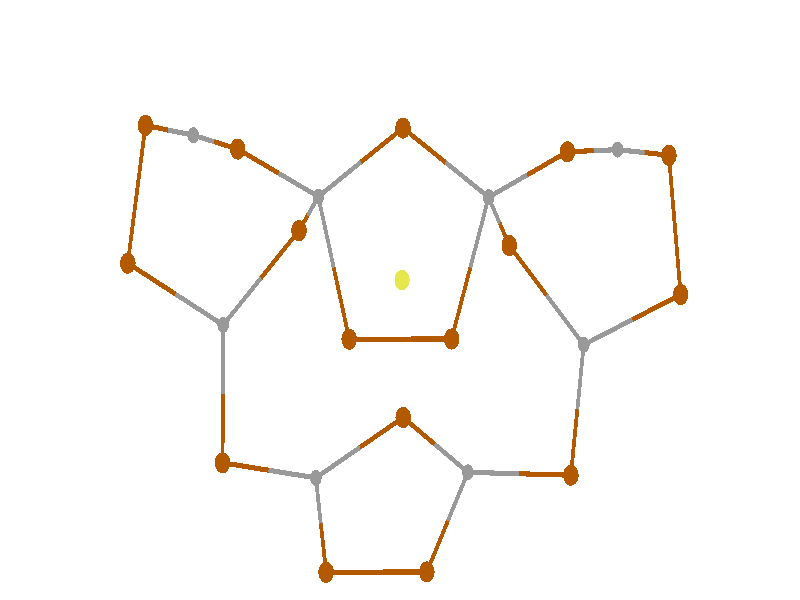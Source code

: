 // 
// Molecular graphics export from VMD 1.9.1
// http://www.ks.uiuc.edu/Research/vmd/
// Requires POV-Ray 3.5 or later
// 
// POV 3.x input script : E:/Users/Kevin Reiter/Documents/GitHub/promotion/daten/porph/ce.pov 
// try povray +W1920 +H1057 -IE:/Users/Kevin Reiter/Documents/GitHub/promotion/daten/porph/ce.pov -OE:/Users/Kevin Reiter/Documents/GitHub/promotion/daten/porph/ce.pov.tga +P +X +A +FT +C
#if (version < 3.5) 
#error "VMD POV3DisplayDevice has been compiled for POV-Ray 3.5 or above.\nPlease upgrade POV-Ray or recompile VMD."
#end 
#declare VMD_clip_on=array[3] {0, 0, 0};
#declare VMD_clip=array[3];
#declare VMD_scaledclip=array[3];
#declare VMD_line_width=0.0020;
#macro VMDC ( C1 )
  texture { pigment { rgbt C1 }}
#end
#macro VMD_point (P1, R1, C1)
  #local T = texture { finish { ambient 1.0 diffuse 0.0 phong 0.0 specular 0.0 } pigment { C1 } }
  #if(VMD_clip_on[2])
  intersection {
    sphere {P1, R1 texture {T} #if(VMD_clip_on[1]) clipped_by {VMD_clip[1]} #end no_shadow}
    VMD_clip[2]
  }
  #else
  sphere {P1, R1 texture {T} #if(VMD_clip_on[1]) clipped_by {VMD_clip[1]} #end no_shadow}
  #end
#end
#macro VMD_line (P1, P2, C1)
  #local T = texture { finish { ambient 1.0 diffuse 0.0 phong 0.0 specular 0.0 } pigment { C1 } }
  #if(VMD_clip_on[2])
  intersection {
    cylinder {P1, P2, VMD_line_width texture {T} #if(VMD_clip_on[1]) clipped_by {VMD_clip[1]} #end no_shadow}
    VMD_clip[2]
  }
  #else
  cylinder {P1, P2, VMD_line_width texture {T} #if(VMD_clip_on[1]) clipped_by {VMD_clip[1]} #end no_shadow}
  #end
#end
#macro VMD_sphere (P1, R1, C1)
  #local T = texture { pigment { C1 } }
  #if(VMD_clip_on[2])
  intersection {
    sphere {P1, R1 texture {T} #if(VMD_clip_on[1]) clipped_by {VMD_clip[1]} #end no_shadow}
    VMD_clip[2]
  }
  #else
  sphere {P1, R1 texture {T} #if(VMD_clip_on[1]) clipped_by {VMD_clip[1]} #end no_shadow}
  #end
#end
#macro VMD_cylinder (P1, P2, R1, C1, O1)
  #local T = texture { pigment { C1 } }
  #if(VMD_clip_on[2])
  intersection {
    cylinder {P1, P2, R1 #if(O1) open #end texture {T} #if(VMD_clip_on[1]) clipped_by {VMD_clip[1]} #end no_shadow}
    VMD_clip[2]
  }
  #else
  cylinder {P1, P2, R1 #if(O1) open #end texture {T} #if(VMD_clip_on[1]) clipped_by {VMD_clip[1]} #end no_shadow}
  #end
#end
#macro VMD_cone (P1, P2, R1, C1)
  #local T = texture { pigment { C1 } }
  #if(VMD_clip_on[2])
  intersection {
    cone {P1, R1, P2, VMD_line_width texture {T} #if(VMD_clip_on[1]) clipped_by {VMD_clip[1]} #end no_shadow}
    VMD_clip[2]
  }
  #else
  cone {P1, R1, P2, VMD_line_width texture {T} #if(VMD_clip_on[1]) clipped_by {VMD_clip[1]} #end no_shadow}
  #end
#end
#macro VMD_triangle (P1, P2, P3, N1, N2, N3, C1)
  #local T = texture { pigment { C1 } }
  smooth_triangle {P1, N1, P2, N2, P3, N3 texture {T} #if(VMD_clip_on[1]) clipped_by {VMD_clip[1]} #end no_shadow}
#end
#macro VMD_tricolor (P1, P2, P3, N1, N2, N3, C1, C2, C3)
  #local NX = P2-P1;
  #local NY = P3-P1;
  #local NZ = vcross(NX, NY);
  #local T = texture { pigment {
    average pigment_map {
      [1 gradient x color_map {[0 rgb 0] [1 C2*3]}]
      [1 gradient y color_map {[0 rgb 0] [1 C3*3]}]
      [1 gradient z color_map {[0 rgb 0] [1 C1*3]}]
    }
    matrix <1.01,0,1,0,1.01,1,0,0,1,-.002,-.002,-1>
    matrix <NX.x,NX.y,NX.z,NY.x,NY.y,NY.z,NZ.x,NZ.y,NZ.z,P1.x,P1.y,P1.z>
  } }
  smooth_triangle {P1, N1, P2, N2, P3, N3 texture {T} #if(VMD_clip_on[1]) clipped_by {VMD_clip[1]} #end no_shadow}
#end
camera {
  orthographic
  location <0.0000, 0.0000, -2.0000>
  look_at <0.0000, 0.0000, 2.0000>
  up <0.0000, 3.0000, 0.0000>
  right <5.4494, 0.0000, 0.0000>
}
light_source { 
  <-0.1000, 0.1000, -1.0000> 
  color rgb<1.000, 1.000, 1.000> 
  parallel 
  point_at <0.0, 0.0, 0.0> 
}
light_source { 
  <1.0000, 2.0000, -0.5000> 
  color rgb<1.000, 1.000, 1.000> 
  parallel 
  point_at <0.0, 0.0, 0.0> 
}
background {
  color rgb<1.000, 1.000, 1.000>
}
#default { texture {
 finish { ambient 0.000 diffuse 0.650 phong 0.1 phong_size 40.000 specular 0.500 }
} }
#declare VMD_line_width=0.0020;
// MoleculeID: 0 ReprID: 0 Beginning CPK
// MoleculeID: 0 ReprID: 0 Beginning VDW
VMD_sphere(<0.0144,0.0993,0.1090>,0.0510,rgbt<0.900,0.900,0.300,0.000>)
VMD_sphere(<0.4622,-0.8617,0.0089>,0.0395,rgbt<0.600,0.600,0.600,0.000>)
VMD_sphere(<1.1639,-0.8759,0.0329>,0.0526,rgbt<0.700,0.350,0.000,0.000>)
VMD_sphere(<0.1828,-1.3596,-0.4188>,0.0526,rgbt<0.700,0.350,0.000,0.000>)
VMD_sphere(<0.0218,-0.5874,0.5022>,0.0526,rgbt<0.700,0.350,0.000,0.000>)
VMD_sphere(<1.2516,-0.2238,0.2459>,0.0395,rgbt<0.600,0.600,0.600,0.000>)
VMD_sphere(<-0.5033,-1.3612,-0.2736>,0.0526,rgbt<0.700,0.350,0.000,0.000>)
VMD_sphere(<-0.5735,-0.8893,0.2485>,0.0395,rgbt<0.600,0.600,0.600,0.000>)
VMD_sphere(<1.9116,0.0272,0.3614>,0.0526,rgbt<0.700,0.350,0.000,0.000>)
VMD_sphere(<0.7440,0.2726,0.3361>,0.0526,rgbt<0.700,0.350,0.000,0.000>)
VMD_sphere(<1.8313,0.7238,0.4025>,0.0526,rgbt<0.700,0.350,0.000,0.000>)
VMD_sphere(<1.4821,0.7518,-0.1773>,0.0395,rgbt<0.600,0.600,0.600,0.000>)
VMD_sphere(<1.1403,0.7411,-0.7588>,0.0526,rgbt<0.700,0.350,0.000,0.000>)
VMD_sphere(<-1.2089,-0.8141,0.5329>,0.0526,rgbt<0.700,0.350,0.000,0.000>)
VMD_sphere(<0.6038,0.5139,-0.3756>,0.0395,rgbt<0.600,0.600,0.600,0.000>)
VMD_sphere(<-1.2042,-0.1251,0.4610>,0.0395,rgbt<0.600,0.600,0.600,0.000>)
VMD_sphere(<0.3517,-0.1950,-0.5440>,0.0526,rgbt<0.700,0.350,0.000,0.000>)
VMD_sphere(<0.0204,0.8598,-0.1398>,0.0526,rgbt<0.700,0.350,0.000,0.000>)
VMD_sphere(<-1.8542,0.1842,0.4954>,0.0526,rgbt<0.700,0.350,0.000,0.000>)
VMD_sphere(<-0.6879,0.3468,0.3533>,0.0526,rgbt<0.700,0.350,0.000,0.000>)
VMD_sphere(<-0.3462,-0.1958,-0.5288>,0.0526,rgbt<0.700,0.350,0.000,0.000>)
VMD_sphere(<-0.5564,0.5168,-0.3984>,0.0395,rgbt<0.600,0.600,0.600,0.000>)
VMD_sphere(<-1.7338,0.8729,0.4372>,0.0526,rgbt<0.700,0.350,0.000,0.000>)
VMD_sphere(<-1.4080,0.8240,-0.1559>,0.0395,rgbt<0.600,0.600,0.600,0.000>)
VMD_sphere(<-1.1054,0.7548,-0.7560>,0.0526,rgbt<0.700,0.350,0.000,0.000>)
VMD_cylinder(<0.462197,-0.861668,0.00890159>,<0.322518,-1.11064,-0.20496>0.0128,rgbt<0.600,0.600,0.600,0.000>,1)
VMD_cylinder(<0.462197,-0.861668,0.00890159>,<0.241985,-0.72453,0.255573>0.0128,rgbt<0.600,0.600,0.600,0.000>,1)
VMD_cylinder(<0.462197,-0.861668,0.00890159>,<0.813024,-0.868768,0.0209029>0.0128,rgbt<0.600,0.600,0.600,0.000>,1)
VMD_cylinder(<1.16385,-0.875869,0.0329042>,<1.20771,-0.549836,0.139398>0.0128,rgbt<0.700,0.350,0.000,0.000>,1)
VMD_cylinder(<1.16385,-0.875869,0.0329042>,<0.813024,-0.868768,0.0209029>0.0128,rgbt<0.700,0.350,0.000,0.000>,1)
VMD_cylinder(<0.182838,-1.35962,-0.418822>,<-0.160253,-1.36041,-0.346217>0.0128,rgbt<0.700,0.350,0.000,0.000>,1)
VMD_cylinder(<0.182838,-1.35962,-0.418822>,<0.322518,-1.11064,-0.20496>0.0128,rgbt<0.700,0.350,0.000,0.000>,1)
VMD_cylinder(<0.0217731,-0.587391,0.502245>,<-0.275867,-0.738338,0.375353>0.0128,rgbt<0.700,0.350,0.000,0.000>,1)
VMD_cylinder(<0.0217731,-0.587391,0.502245>,<0.241985,-0.72453,0.255573>0.0128,rgbt<0.700,0.350,0.000,0.000>,1)
VMD_cylinder(<1.25157,-0.223804,0.245892>,<0.997777,0.0244068,0.290989>0.0128,rgbt<0.600,0.600,0.600,0.000>,1)
VMD_cylinder(<1.25157,-0.223804,0.245892>,<1.20771,-0.549836,0.139398>0.0128,rgbt<0.600,0.600,0.600,0.000>,1)
VMD_cylinder(<1.25157,-0.223804,0.245892>,<1.5816,-0.0983179,0.30367>0.0128,rgbt<0.600,0.600,0.600,0.000>,1)
VMD_cylinder(<-0.503343,-1.36121,-0.273613>,<-0.538425,-1.12525,-0.0125758>0.0128,rgbt<0.700,0.350,0.000,0.000>,1)
VMD_cylinder(<-0.503343,-1.36121,-0.273613>,<-0.160253,-1.36041,-0.346217>0.0128,rgbt<0.700,0.350,0.000,0.000>,1)
VMD_cylinder(<-0.573507,-0.889284,0.248461>,<-0.275867,-0.738338,0.375353>0.0128,rgbt<0.600,0.600,0.600,0.000>,1)
VMD_cylinder(<-0.573507,-0.889284,0.248461>,<-0.538425,-1.12525,-0.0125758>0.0128,rgbt<0.600,0.600,0.600,0.000>,1)
VMD_cylinder(<-0.573507,-0.889284,0.248461>,<-0.891217,-0.851693,0.390661>0.0128,rgbt<0.600,0.600,0.600,0.000>,1)
VMD_cylinder(<1.91162,0.0271681,0.361449>,<1.5816,-0.0983179,0.30367>0.0128,rgbt<0.700,0.350,0.000,0.000>,1)
VMD_cylinder(<1.91162,0.0271681,0.361449>,<1.87149,0.375499,0.381998>0.0128,rgbt<0.700,0.350,0.000,0.000>,1)
VMD_cylinder(<0.743986,0.272617,0.336086>,<0.997777,0.0244068,0.290989>0.0128,rgbt<0.700,0.350,0.000,0.000>,1)
VMD_cylinder(<0.743986,0.272617,0.336086>,<0.67388,0.393245,-0.0197501>0.0128,rgbt<0.700,0.350,0.000,0.000>,1)
VMD_cylinder(<1.83135,0.723829,0.402548>,<1.65674,0.737803,0.112604>0.0128,rgbt<0.700,0.350,0.000,0.000>,1)
VMD_cylinder(<1.83135,0.723829,0.402548>,<1.87149,0.375499,0.381998>0.0128,rgbt<0.700,0.350,0.000,0.000>,1)
VMD_cylinder(<1.48213,0.751776,-0.17734>,<1.31121,0.746417,-0.468058>0.0128,rgbt<0.600,0.600,0.600,0.000>,1)
VMD_cylinder(<1.48213,0.751776,-0.17734>,<1.65674,0.737803,0.112604>0.0128,rgbt<0.600,0.600,0.600,0.000>,1)
VMD_cylinder(<1.14028,0.741058,-0.758775>,<0.872028,0.627466,-0.567181>0.0128,rgbt<0.700,0.350,0.000,0.000>,1)
VMD_cylinder(<1.14028,0.741058,-0.758775>,<1.31121,0.746417,-0.468058>0.0128,rgbt<0.700,0.350,0.000,0.000>,1)
VMD_cylinder(<-1.20893,-0.814102,0.53286>,<-0.891217,-0.851693,0.390661>0.0128,rgbt<0.700,0.350,0.000,0.000>,1)
VMD_cylinder(<-1.20893,-0.814102,0.53286>,<-1.20658,-0.469621,0.496922>0.0128,rgbt<0.700,0.350,0.000,0.000>,1)
VMD_cylinder(<0.603774,0.513874,-0.375587>,<0.312083,0.686845,-0.257705>0.0128,rgbt<0.600,0.600,0.600,0.000>,1)
VMD_cylinder(<0.603774,0.513874,-0.375587>,<0.477728,0.159455,-0.45981>0.0128,rgbt<0.600,0.600,0.600,0.000>,1)
VMD_cylinder(<0.603774,0.513874,-0.375587>,<0.67388,0.393245,-0.0197501>0.0128,rgbt<0.600,0.600,0.600,0.000>,1)
VMD_cylinder(<0.603774,0.513874,-0.375587>,<0.872028,0.627466,-0.567181>0.0128,rgbt<0.600,0.600,0.600,0.000>,1)
VMD_cylinder(<-1.20423,-0.125139,0.460983>,<-1.20658,-0.469621,0.496922>0.0128,rgbt<0.600,0.600,0.600,0.000>,1)
VMD_cylinder(<-1.20423,-0.125139,0.460983>,<-1.52924,0.0295211,0.478198>0.0128,rgbt<0.600,0.600,0.600,0.000>,1)
VMD_cylinder(<-1.20423,-0.125139,0.460983>,<-0.946083,0.110815,0.407137>0.0128,rgbt<0.600,0.600,0.600,0.000>,1)
VMD_cylinder(<0.351682,-0.194963,-0.544033>,<0.477728,0.159455,-0.45981>0.0128,rgbt<0.700,0.350,0.000,0.000>,1)
VMD_cylinder(<0.351682,-0.194963,-0.544033>,<0.00276265,-0.195386,-0.536427>0.0128,rgbt<0.700,0.350,0.000,0.000>,1)
VMD_cylinder(<0.0203924,0.859817,-0.139823>,<-0.267989,0.688319,-0.269118>0.0128,rgbt<0.700,0.350,0.000,0.000>,1)
VMD_cylinder(<0.0203924,0.859817,-0.139823>,<0.312083,0.686845,-0.257705>0.0128,rgbt<0.700,0.350,0.000,0.000>,1)
VMD_cylinder(<-1.85425,0.184182,0.495412>,<-1.52924,0.0295211,0.478198>0.0128,rgbt<0.700,0.350,0.000,0.000>,1)
VMD_cylinder(<-1.85425,0.184182,0.495412>,<-1.79403,0.528526,0.466294>0.0128,rgbt<0.700,0.350,0.000,0.000>,1)
VMD_cylinder(<-0.687933,0.346768,0.353292>,<-0.946083,0.110815,0.407137>0.0128,rgbt<0.700,0.350,0.000,0.000>,1)
VMD_cylinder(<-0.687933,0.346768,0.353292>,<-0.622151,0.431795,-0.0225611>0.0128,rgbt<0.700,0.350,0.000,0.000>,1)
VMD_cylinder(<-0.346156,-0.195809,-0.528821>,<-0.451263,0.160506,-0.463617>0.0128,rgbt<0.700,0.350,0.000,0.000>,1)
VMD_cylinder(<-0.346156,-0.195809,-0.528821>,<0.00276265,-0.195386,-0.536427>0.0128,rgbt<0.700,0.350,0.000,0.000>,1)
VMD_cylinder(<-0.55637,0.516821,-0.398414>,<-0.451263,0.160506,-0.463617>0.0128,rgbt<0.600,0.600,0.600,0.000>,1)
VMD_cylinder(<-0.55637,0.516821,-0.398414>,<-0.267989,0.688319,-0.269118>0.0128,rgbt<0.600,0.600,0.600,0.000>,1)
VMD_cylinder(<-0.55637,0.516821,-0.398414>,<-0.83088,0.63581,-0.57723>0.0128,rgbt<0.600,0.600,0.600,0.000>,1)
VMD_cylinder(<-0.55637,0.516821,-0.398414>,<-0.622151,0.431795,-0.0225611>0.0128,rgbt<0.600,0.600,0.600,0.000>,1)
VMD_cylinder(<-1.73382,0.87287,0.437177>,<-1.79403,0.528526,0.466294>0.0128,rgbt<0.700,0.350,0.000,0.000>,1)
VMD_cylinder(<-1.73382,0.87287,0.437177>,<-1.57089,0.848445,0.140614>0.0128,rgbt<0.700,0.350,0.000,0.000>,1)
VMD_cylinder(<-1.40797,0.82402,-0.155948>,<-1.57089,0.848445,0.140614>0.0128,rgbt<0.600,0.600,0.600,0.000>,1)
VMD_cylinder(<-1.40797,0.82402,-0.155948>,<-1.25668,0.789409,-0.455997>0.0128,rgbt<0.600,0.600,0.600,0.000>,1)
VMD_cylinder(<-1.10539,0.754798,-0.756046>,<-1.25668,0.789409,-0.455997>0.0128,rgbt<0.700,0.350,0.000,0.000>,1)
VMD_cylinder(<-1.10539,0.754798,-0.756046>,<-0.83088,0.63581,-0.57723>0.0128,rgbt<0.700,0.350,0.000,0.000>,1)
// End of POV-Ray 3.x generation 
